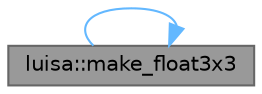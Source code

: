 digraph "luisa::make_float3x3"
{
 // LATEX_PDF_SIZE
  bgcolor="transparent";
  edge [fontname=Helvetica,fontsize=10,labelfontname=Helvetica,labelfontsize=10];
  node [fontname=Helvetica,fontsize=10,shape=box,height=0.2,width=0.4];
  rankdir="LR";
  Node1 [id="Node000001",label="luisa::make_float3x3",height=0.2,width=0.4,color="gray40", fillcolor="grey60", style="filled", fontcolor="black",tooltip="make float3x3"];
  Node1 -> Node1 [id="edge1_Node000001_Node000001",color="steelblue1",style="solid",tooltip=" "];
}
